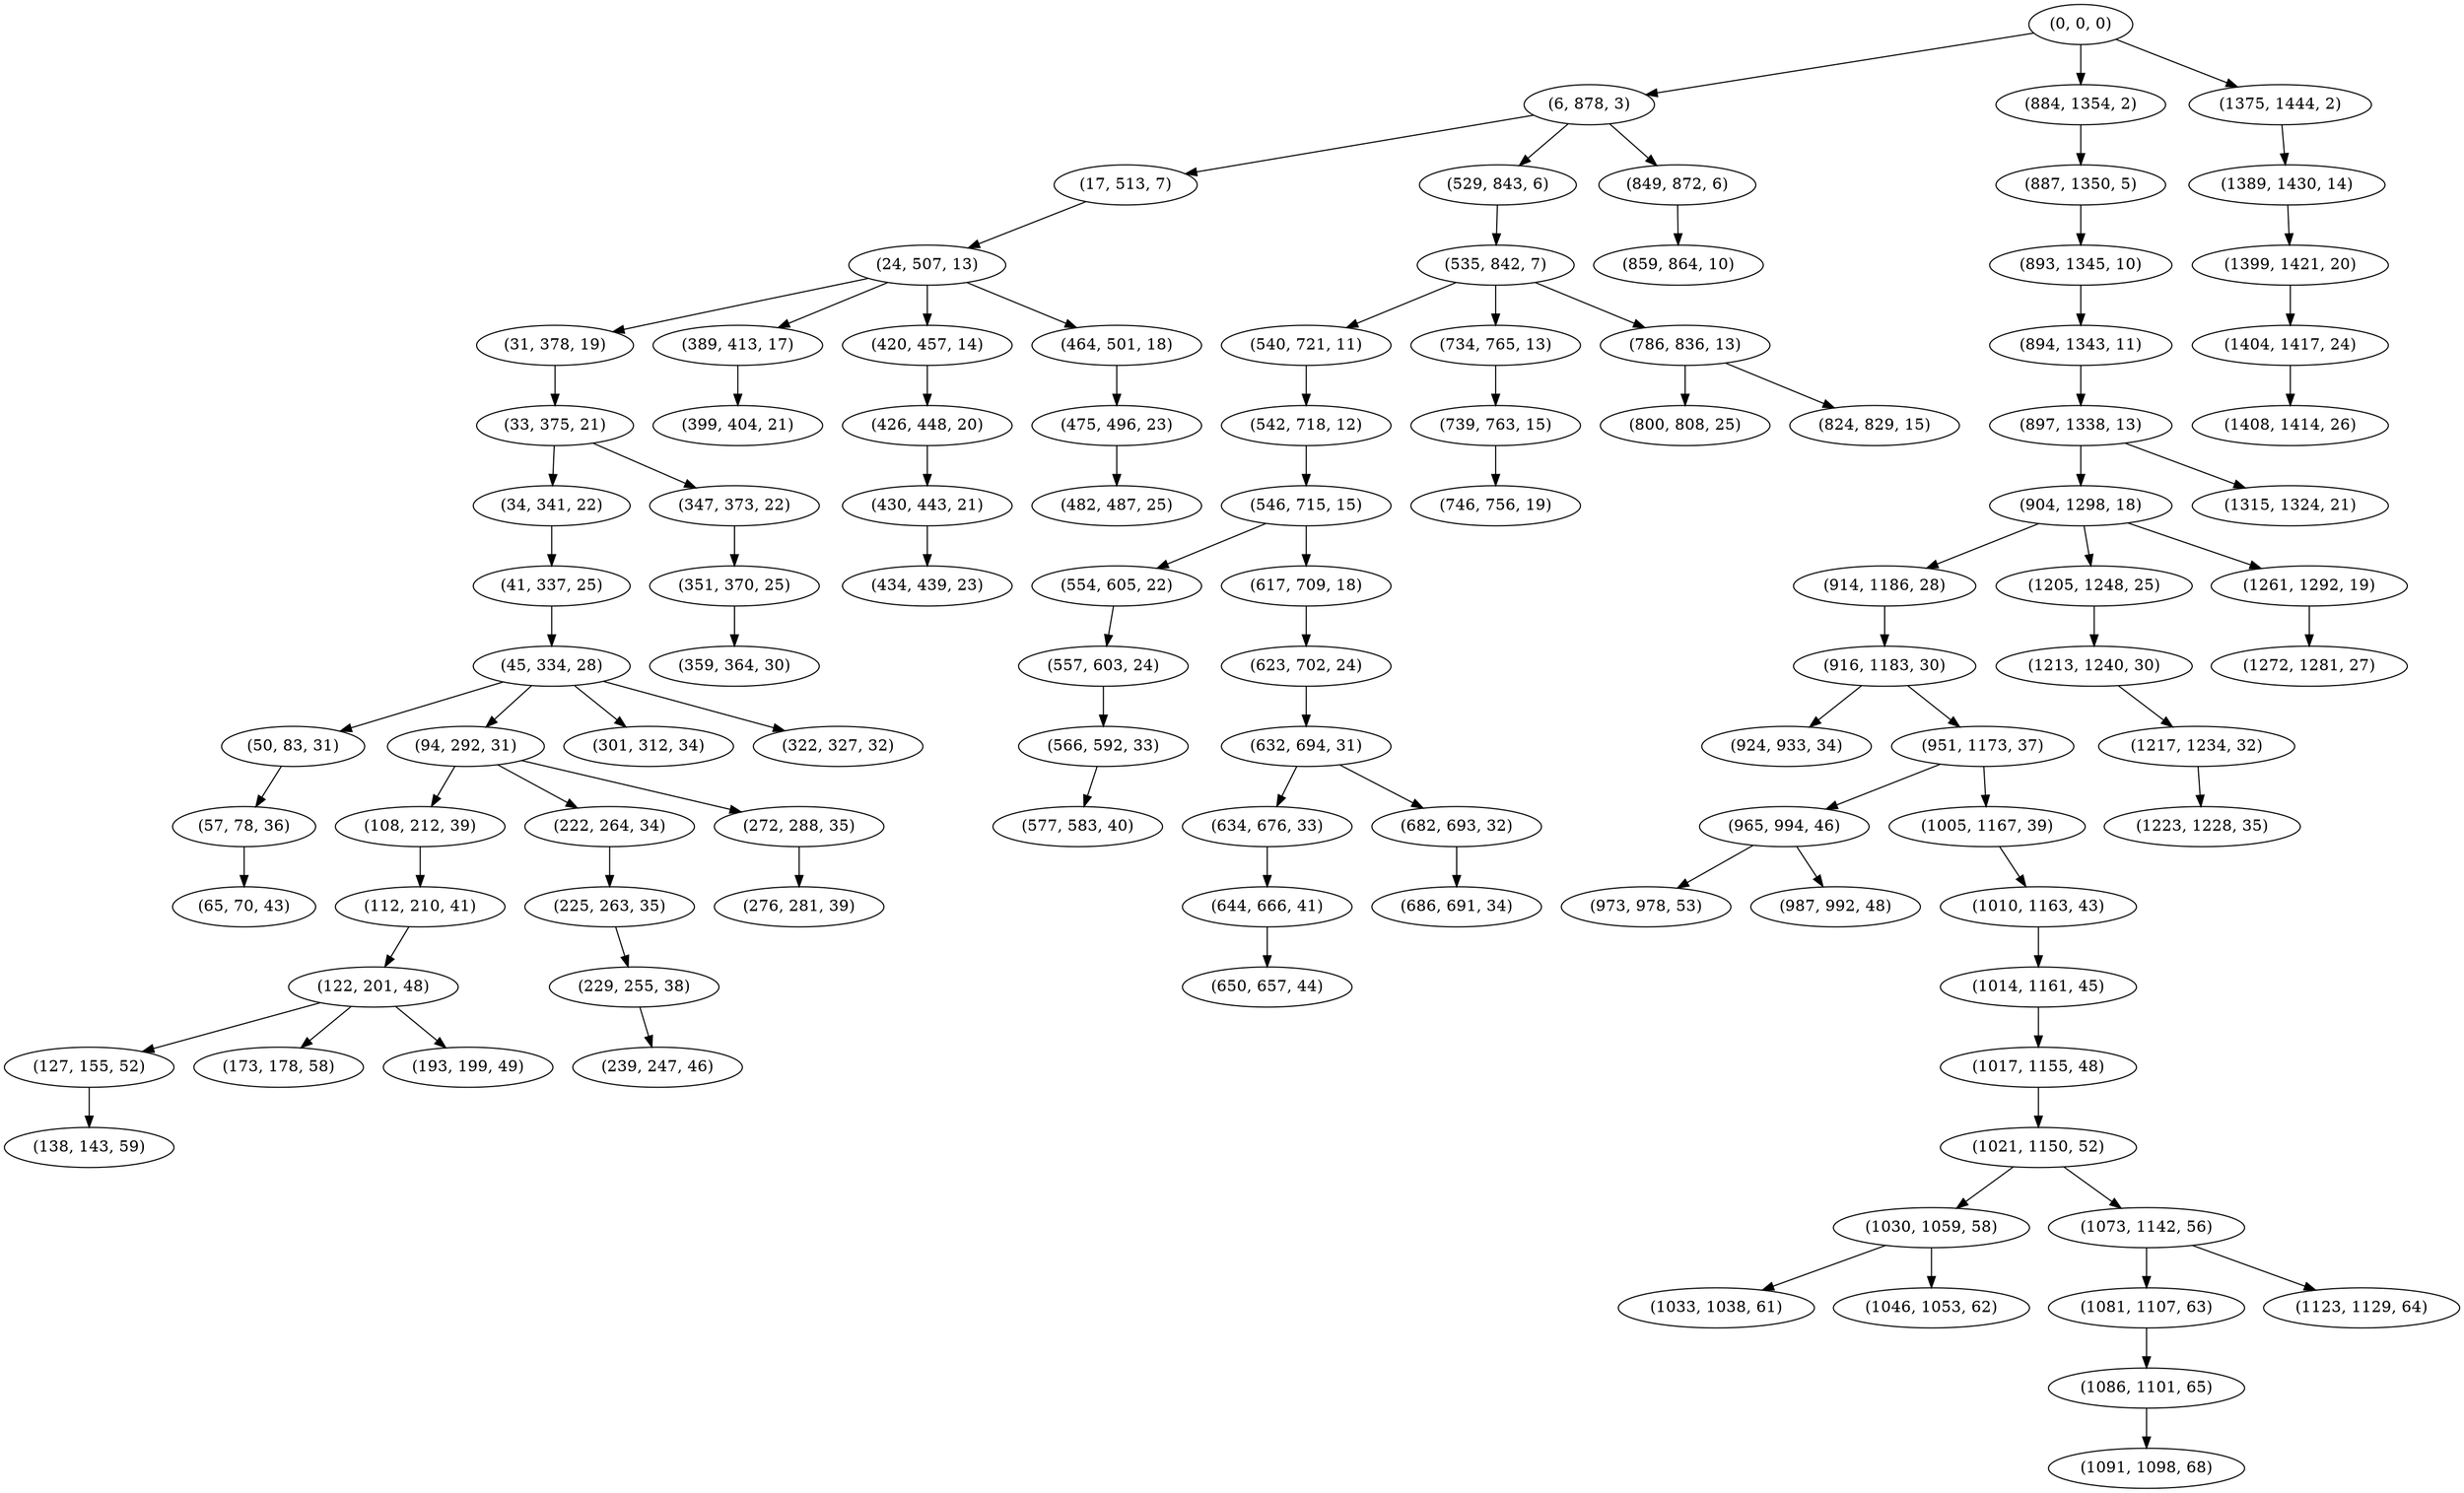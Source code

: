digraph tree {
    "(0, 0, 0)";
    "(6, 878, 3)";
    "(17, 513, 7)";
    "(24, 507, 13)";
    "(31, 378, 19)";
    "(33, 375, 21)";
    "(34, 341, 22)";
    "(41, 337, 25)";
    "(45, 334, 28)";
    "(50, 83, 31)";
    "(57, 78, 36)";
    "(65, 70, 43)";
    "(94, 292, 31)";
    "(108, 212, 39)";
    "(112, 210, 41)";
    "(122, 201, 48)";
    "(127, 155, 52)";
    "(138, 143, 59)";
    "(173, 178, 58)";
    "(193, 199, 49)";
    "(222, 264, 34)";
    "(225, 263, 35)";
    "(229, 255, 38)";
    "(239, 247, 46)";
    "(272, 288, 35)";
    "(276, 281, 39)";
    "(301, 312, 34)";
    "(322, 327, 32)";
    "(347, 373, 22)";
    "(351, 370, 25)";
    "(359, 364, 30)";
    "(389, 413, 17)";
    "(399, 404, 21)";
    "(420, 457, 14)";
    "(426, 448, 20)";
    "(430, 443, 21)";
    "(434, 439, 23)";
    "(464, 501, 18)";
    "(475, 496, 23)";
    "(482, 487, 25)";
    "(529, 843, 6)";
    "(535, 842, 7)";
    "(540, 721, 11)";
    "(542, 718, 12)";
    "(546, 715, 15)";
    "(554, 605, 22)";
    "(557, 603, 24)";
    "(566, 592, 33)";
    "(577, 583, 40)";
    "(617, 709, 18)";
    "(623, 702, 24)";
    "(632, 694, 31)";
    "(634, 676, 33)";
    "(644, 666, 41)";
    "(650, 657, 44)";
    "(682, 693, 32)";
    "(686, 691, 34)";
    "(734, 765, 13)";
    "(739, 763, 15)";
    "(746, 756, 19)";
    "(786, 836, 13)";
    "(800, 808, 25)";
    "(824, 829, 15)";
    "(849, 872, 6)";
    "(859, 864, 10)";
    "(884, 1354, 2)";
    "(887, 1350, 5)";
    "(893, 1345, 10)";
    "(894, 1343, 11)";
    "(897, 1338, 13)";
    "(904, 1298, 18)";
    "(914, 1186, 28)";
    "(916, 1183, 30)";
    "(924, 933, 34)";
    "(951, 1173, 37)";
    "(965, 994, 46)";
    "(973, 978, 53)";
    "(987, 992, 48)";
    "(1005, 1167, 39)";
    "(1010, 1163, 43)";
    "(1014, 1161, 45)";
    "(1017, 1155, 48)";
    "(1021, 1150, 52)";
    "(1030, 1059, 58)";
    "(1033, 1038, 61)";
    "(1046, 1053, 62)";
    "(1073, 1142, 56)";
    "(1081, 1107, 63)";
    "(1086, 1101, 65)";
    "(1091, 1098, 68)";
    "(1123, 1129, 64)";
    "(1205, 1248, 25)";
    "(1213, 1240, 30)";
    "(1217, 1234, 32)";
    "(1223, 1228, 35)";
    "(1261, 1292, 19)";
    "(1272, 1281, 27)";
    "(1315, 1324, 21)";
    "(1375, 1444, 2)";
    "(1389, 1430, 14)";
    "(1399, 1421, 20)";
    "(1404, 1417, 24)";
    "(1408, 1414, 26)";
    "(0, 0, 0)" -> "(6, 878, 3)";
    "(0, 0, 0)" -> "(884, 1354, 2)";
    "(0, 0, 0)" -> "(1375, 1444, 2)";
    "(6, 878, 3)" -> "(17, 513, 7)";
    "(6, 878, 3)" -> "(529, 843, 6)";
    "(6, 878, 3)" -> "(849, 872, 6)";
    "(17, 513, 7)" -> "(24, 507, 13)";
    "(24, 507, 13)" -> "(31, 378, 19)";
    "(24, 507, 13)" -> "(389, 413, 17)";
    "(24, 507, 13)" -> "(420, 457, 14)";
    "(24, 507, 13)" -> "(464, 501, 18)";
    "(31, 378, 19)" -> "(33, 375, 21)";
    "(33, 375, 21)" -> "(34, 341, 22)";
    "(33, 375, 21)" -> "(347, 373, 22)";
    "(34, 341, 22)" -> "(41, 337, 25)";
    "(41, 337, 25)" -> "(45, 334, 28)";
    "(45, 334, 28)" -> "(50, 83, 31)";
    "(45, 334, 28)" -> "(94, 292, 31)";
    "(45, 334, 28)" -> "(301, 312, 34)";
    "(45, 334, 28)" -> "(322, 327, 32)";
    "(50, 83, 31)" -> "(57, 78, 36)";
    "(57, 78, 36)" -> "(65, 70, 43)";
    "(94, 292, 31)" -> "(108, 212, 39)";
    "(94, 292, 31)" -> "(222, 264, 34)";
    "(94, 292, 31)" -> "(272, 288, 35)";
    "(108, 212, 39)" -> "(112, 210, 41)";
    "(112, 210, 41)" -> "(122, 201, 48)";
    "(122, 201, 48)" -> "(127, 155, 52)";
    "(122, 201, 48)" -> "(173, 178, 58)";
    "(122, 201, 48)" -> "(193, 199, 49)";
    "(127, 155, 52)" -> "(138, 143, 59)";
    "(222, 264, 34)" -> "(225, 263, 35)";
    "(225, 263, 35)" -> "(229, 255, 38)";
    "(229, 255, 38)" -> "(239, 247, 46)";
    "(272, 288, 35)" -> "(276, 281, 39)";
    "(347, 373, 22)" -> "(351, 370, 25)";
    "(351, 370, 25)" -> "(359, 364, 30)";
    "(389, 413, 17)" -> "(399, 404, 21)";
    "(420, 457, 14)" -> "(426, 448, 20)";
    "(426, 448, 20)" -> "(430, 443, 21)";
    "(430, 443, 21)" -> "(434, 439, 23)";
    "(464, 501, 18)" -> "(475, 496, 23)";
    "(475, 496, 23)" -> "(482, 487, 25)";
    "(529, 843, 6)" -> "(535, 842, 7)";
    "(535, 842, 7)" -> "(540, 721, 11)";
    "(535, 842, 7)" -> "(734, 765, 13)";
    "(535, 842, 7)" -> "(786, 836, 13)";
    "(540, 721, 11)" -> "(542, 718, 12)";
    "(542, 718, 12)" -> "(546, 715, 15)";
    "(546, 715, 15)" -> "(554, 605, 22)";
    "(546, 715, 15)" -> "(617, 709, 18)";
    "(554, 605, 22)" -> "(557, 603, 24)";
    "(557, 603, 24)" -> "(566, 592, 33)";
    "(566, 592, 33)" -> "(577, 583, 40)";
    "(617, 709, 18)" -> "(623, 702, 24)";
    "(623, 702, 24)" -> "(632, 694, 31)";
    "(632, 694, 31)" -> "(634, 676, 33)";
    "(632, 694, 31)" -> "(682, 693, 32)";
    "(634, 676, 33)" -> "(644, 666, 41)";
    "(644, 666, 41)" -> "(650, 657, 44)";
    "(682, 693, 32)" -> "(686, 691, 34)";
    "(734, 765, 13)" -> "(739, 763, 15)";
    "(739, 763, 15)" -> "(746, 756, 19)";
    "(786, 836, 13)" -> "(800, 808, 25)";
    "(786, 836, 13)" -> "(824, 829, 15)";
    "(849, 872, 6)" -> "(859, 864, 10)";
    "(884, 1354, 2)" -> "(887, 1350, 5)";
    "(887, 1350, 5)" -> "(893, 1345, 10)";
    "(893, 1345, 10)" -> "(894, 1343, 11)";
    "(894, 1343, 11)" -> "(897, 1338, 13)";
    "(897, 1338, 13)" -> "(904, 1298, 18)";
    "(897, 1338, 13)" -> "(1315, 1324, 21)";
    "(904, 1298, 18)" -> "(914, 1186, 28)";
    "(904, 1298, 18)" -> "(1205, 1248, 25)";
    "(904, 1298, 18)" -> "(1261, 1292, 19)";
    "(914, 1186, 28)" -> "(916, 1183, 30)";
    "(916, 1183, 30)" -> "(924, 933, 34)";
    "(916, 1183, 30)" -> "(951, 1173, 37)";
    "(951, 1173, 37)" -> "(965, 994, 46)";
    "(951, 1173, 37)" -> "(1005, 1167, 39)";
    "(965, 994, 46)" -> "(973, 978, 53)";
    "(965, 994, 46)" -> "(987, 992, 48)";
    "(1005, 1167, 39)" -> "(1010, 1163, 43)";
    "(1010, 1163, 43)" -> "(1014, 1161, 45)";
    "(1014, 1161, 45)" -> "(1017, 1155, 48)";
    "(1017, 1155, 48)" -> "(1021, 1150, 52)";
    "(1021, 1150, 52)" -> "(1030, 1059, 58)";
    "(1021, 1150, 52)" -> "(1073, 1142, 56)";
    "(1030, 1059, 58)" -> "(1033, 1038, 61)";
    "(1030, 1059, 58)" -> "(1046, 1053, 62)";
    "(1073, 1142, 56)" -> "(1081, 1107, 63)";
    "(1073, 1142, 56)" -> "(1123, 1129, 64)";
    "(1081, 1107, 63)" -> "(1086, 1101, 65)";
    "(1086, 1101, 65)" -> "(1091, 1098, 68)";
    "(1205, 1248, 25)" -> "(1213, 1240, 30)";
    "(1213, 1240, 30)" -> "(1217, 1234, 32)";
    "(1217, 1234, 32)" -> "(1223, 1228, 35)";
    "(1261, 1292, 19)" -> "(1272, 1281, 27)";
    "(1375, 1444, 2)" -> "(1389, 1430, 14)";
    "(1389, 1430, 14)" -> "(1399, 1421, 20)";
    "(1399, 1421, 20)" -> "(1404, 1417, 24)";
    "(1404, 1417, 24)" -> "(1408, 1414, 26)";
}
